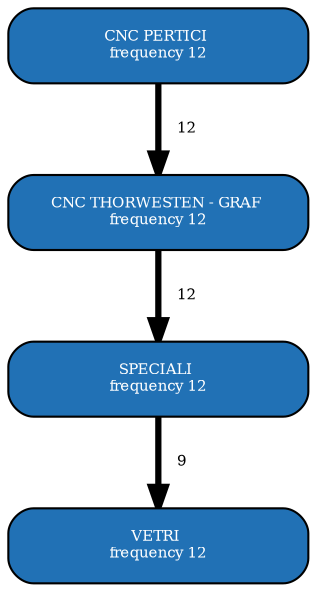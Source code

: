 digraph G {
  size="6"; 
  outputorder=edgesfirst; 
  edge[headclip=true, tailclip=false]; 
E3 [shape=box, style="filled, rounded", width=2, fontsize=7, fillcolor="/blues4/4" fontcolor=white, label="CNC PERTICI \nfrequency 12"];
E1 [shape=box, style="filled, rounded", width=2, fontsize=7, fillcolor="/blues4/4" fontcolor=white, label="SPECIALI \nfrequency 12"];
E4 [shape=box, style="filled, rounded", width=2, fontsize=7, fillcolor="/blues4/4" fontcolor=white, label="CNC THORWESTEN - GRAF \nfrequency 12"];
E2 [shape=box, style="filled, rounded", width=2, fontsize=7, fillcolor="/blues4/4" fontcolor=white, label="VETRI \nfrequency 12"];
E4 -> E1 [fontsize=7, penwidth= 3  , label="    12"];
E3 -> E4 [fontsize=7, penwidth= 3  , label="    12"];
E1 -> E2 [fontsize=7, penwidth= 3  , label="    9"];
}
